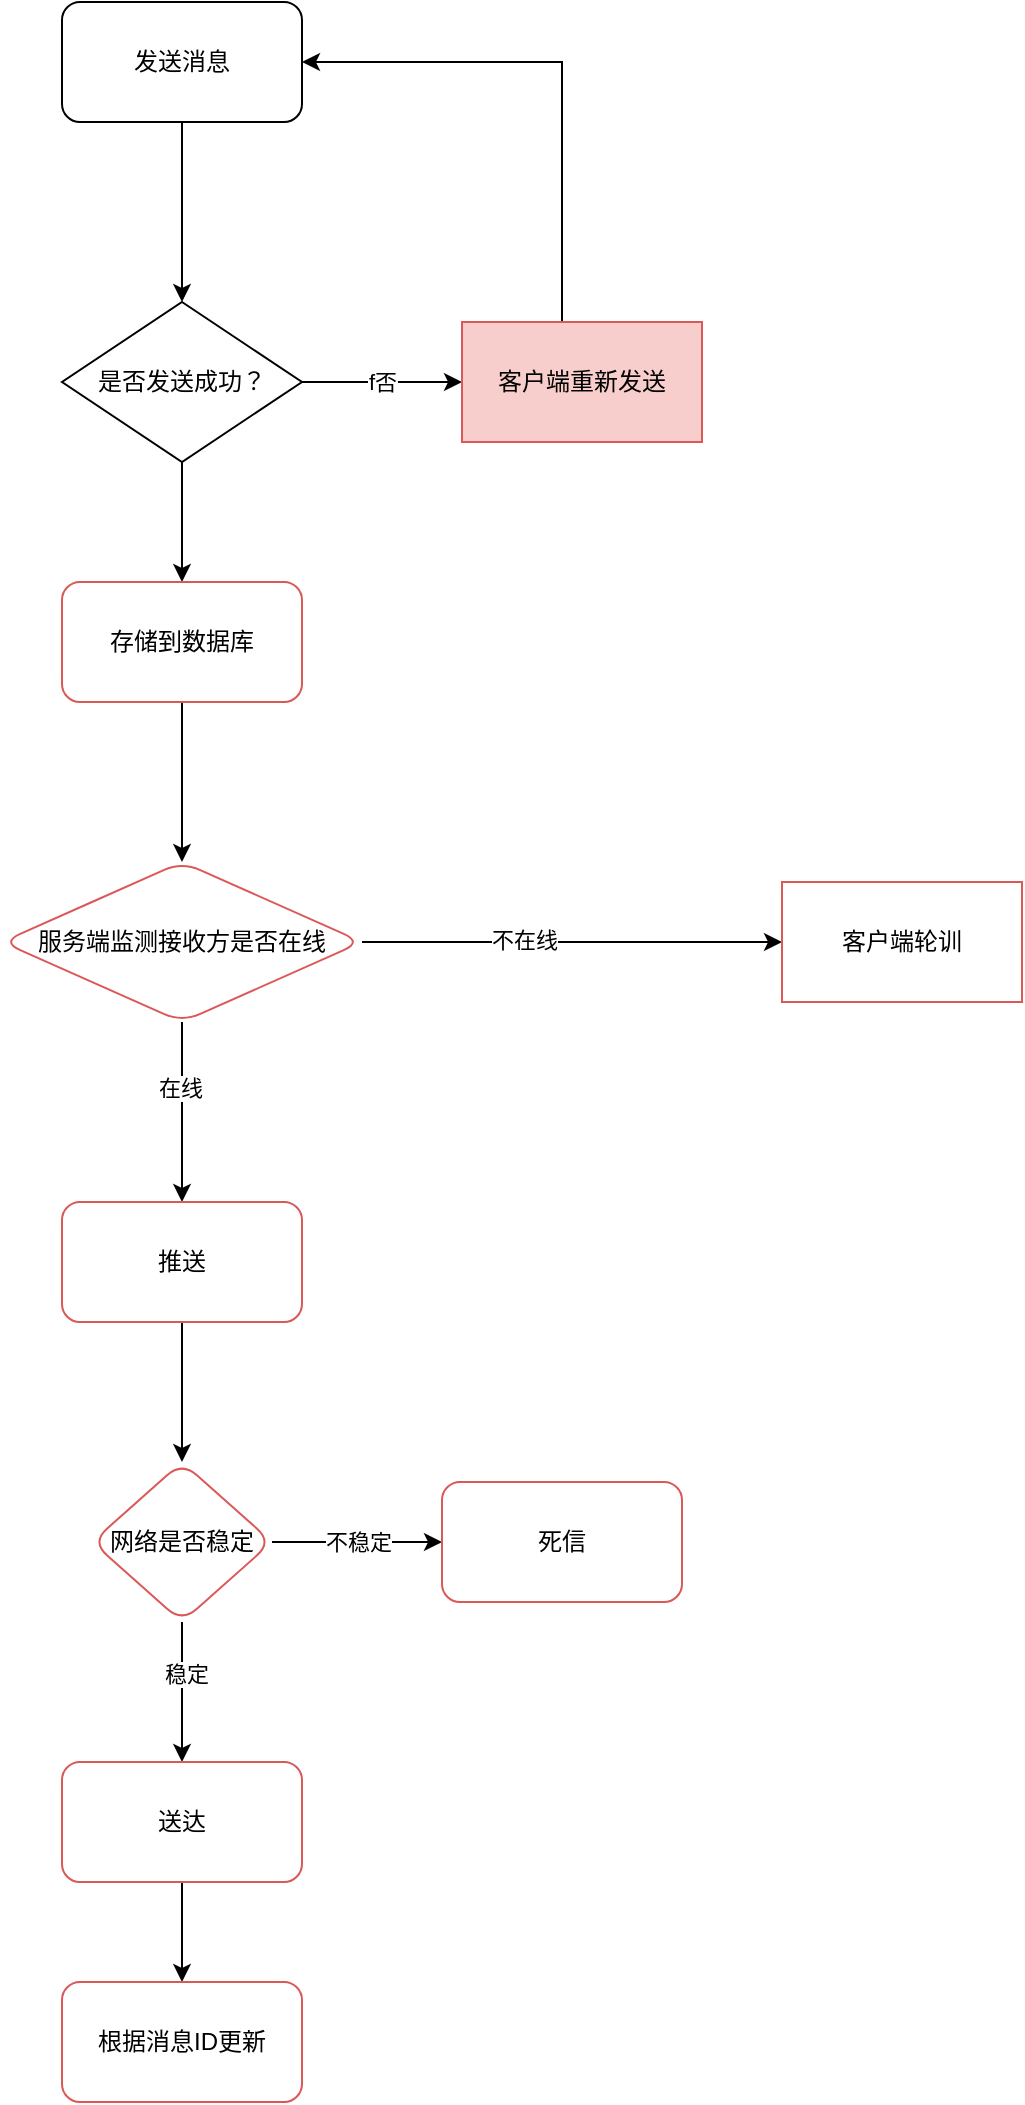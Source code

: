 <mxfile version="15.8.2" type="github">
  <diagram id="ffTTmMqS5Z0PGi2IhsT7" name="Page-1">
    <mxGraphModel dx="782" dy="436" grid="1" gridSize="10" guides="1" tooltips="1" connect="1" arrows="1" fold="1" page="1" pageScale="1" pageWidth="827" pageHeight="1169" math="0" shadow="0">
      <root>
        <mxCell id="0" />
        <mxCell id="1" parent="0" />
        <mxCell id="Q_lDGoC4bMU8ytKsrpr3-30" style="edgeStyle=orthogonalEdgeStyle;rounded=0;orthogonalLoop=1;jettySize=auto;html=1;entryX=0.5;entryY=0;entryDx=0;entryDy=0;" edge="1" parent="1" source="Q_lDGoC4bMU8ytKsrpr3-19" target="Q_lDGoC4bMU8ytKsrpr3-28">
          <mxGeometry relative="1" as="geometry" />
        </mxCell>
        <mxCell id="Q_lDGoC4bMU8ytKsrpr3-19" value="发送消息" style="rounded=1;whiteSpace=wrap;html=1;" vertex="1" parent="1">
          <mxGeometry x="260" y="130" width="120" height="60" as="geometry" />
        </mxCell>
        <mxCell id="Q_lDGoC4bMU8ytKsrpr3-32" value="f否" style="edgeStyle=orthogonalEdgeStyle;rounded=0;orthogonalLoop=1;jettySize=auto;html=1;" edge="1" parent="1" source="Q_lDGoC4bMU8ytKsrpr3-28" target="Q_lDGoC4bMU8ytKsrpr3-31">
          <mxGeometry relative="1" as="geometry" />
        </mxCell>
        <mxCell id="Q_lDGoC4bMU8ytKsrpr3-35" style="edgeStyle=orthogonalEdgeStyle;rounded=0;orthogonalLoop=1;jettySize=auto;html=1;entryX=0.5;entryY=0;entryDx=0;entryDy=0;" edge="1" parent="1" source="Q_lDGoC4bMU8ytKsrpr3-28" target="Q_lDGoC4bMU8ytKsrpr3-34">
          <mxGeometry relative="1" as="geometry" />
        </mxCell>
        <mxCell id="Q_lDGoC4bMU8ytKsrpr3-28" value="是否发送成功？" style="rhombus;whiteSpace=wrap;html=1;" vertex="1" parent="1">
          <mxGeometry x="260" y="280" width="120" height="80" as="geometry" />
        </mxCell>
        <mxCell id="Q_lDGoC4bMU8ytKsrpr3-33" style="edgeStyle=orthogonalEdgeStyle;rounded=0;orthogonalLoop=1;jettySize=auto;html=1;entryX=1;entryY=0.5;entryDx=0;entryDy=0;" edge="1" parent="1" source="Q_lDGoC4bMU8ytKsrpr3-31" target="Q_lDGoC4bMU8ytKsrpr3-19">
          <mxGeometry relative="1" as="geometry">
            <Array as="points">
              <mxPoint x="510" y="160" />
            </Array>
          </mxGeometry>
        </mxCell>
        <mxCell id="Q_lDGoC4bMU8ytKsrpr3-31" value="客户端重新发送" style="whiteSpace=wrap;html=1;fillColor=#f8cecc;strokeColor=#DB5858;" vertex="1" parent="1">
          <mxGeometry x="460" y="290" width="120" height="60" as="geometry" />
        </mxCell>
        <mxCell id="Q_lDGoC4bMU8ytKsrpr3-37" value="" style="edgeStyle=orthogonalEdgeStyle;rounded=0;orthogonalLoop=1;jettySize=auto;html=1;" edge="1" parent="1" source="Q_lDGoC4bMU8ytKsrpr3-34" target="Q_lDGoC4bMU8ytKsrpr3-36">
          <mxGeometry relative="1" as="geometry" />
        </mxCell>
        <mxCell id="Q_lDGoC4bMU8ytKsrpr3-34" value="存储到数据库" style="rounded=1;whiteSpace=wrap;html=1;strokeColor=#DB5858;" vertex="1" parent="1">
          <mxGeometry x="260" y="420" width="120" height="60" as="geometry" />
        </mxCell>
        <mxCell id="Q_lDGoC4bMU8ytKsrpr3-39" value="" style="edgeStyle=orthogonalEdgeStyle;rounded=0;orthogonalLoop=1;jettySize=auto;html=1;" edge="1" parent="1" source="Q_lDGoC4bMU8ytKsrpr3-36" target="Q_lDGoC4bMU8ytKsrpr3-38">
          <mxGeometry relative="1" as="geometry" />
        </mxCell>
        <mxCell id="Q_lDGoC4bMU8ytKsrpr3-40" value="在线" style="edgeLabel;html=1;align=center;verticalAlign=middle;resizable=0;points=[];" vertex="1" connectable="0" parent="Q_lDGoC4bMU8ytKsrpr3-39">
          <mxGeometry x="-0.274" y="-1" relative="1" as="geometry">
            <mxPoint as="offset" />
          </mxGeometry>
        </mxCell>
        <mxCell id="Q_lDGoC4bMU8ytKsrpr3-51" style="edgeStyle=orthogonalEdgeStyle;rounded=0;orthogonalLoop=1;jettySize=auto;html=1;" edge="1" parent="1" source="Q_lDGoC4bMU8ytKsrpr3-36" target="Q_lDGoC4bMU8ytKsrpr3-50">
          <mxGeometry relative="1" as="geometry" />
        </mxCell>
        <mxCell id="Q_lDGoC4bMU8ytKsrpr3-52" value="不在线" style="edgeLabel;html=1;align=center;verticalAlign=middle;resizable=0;points=[];" vertex="1" connectable="0" parent="Q_lDGoC4bMU8ytKsrpr3-51">
          <mxGeometry x="-0.232" y="1" relative="1" as="geometry">
            <mxPoint as="offset" />
          </mxGeometry>
        </mxCell>
        <mxCell id="Q_lDGoC4bMU8ytKsrpr3-36" value="服务端监测接收方是否在线" style="rhombus;whiteSpace=wrap;html=1;rounded=1;strokeColor=#DB5858;" vertex="1" parent="1">
          <mxGeometry x="230" y="560" width="180" height="80" as="geometry" />
        </mxCell>
        <mxCell id="Q_lDGoC4bMU8ytKsrpr3-43" value="" style="edgeStyle=orthogonalEdgeStyle;rounded=0;orthogonalLoop=1;jettySize=auto;html=1;" edge="1" parent="1" source="Q_lDGoC4bMU8ytKsrpr3-38" target="Q_lDGoC4bMU8ytKsrpr3-42">
          <mxGeometry relative="1" as="geometry" />
        </mxCell>
        <mxCell id="Q_lDGoC4bMU8ytKsrpr3-38" value="推送" style="whiteSpace=wrap;html=1;rounded=1;strokeColor=#DB5858;" vertex="1" parent="1">
          <mxGeometry x="260" y="730" width="120" height="60" as="geometry" />
        </mxCell>
        <mxCell id="Q_lDGoC4bMU8ytKsrpr3-46" value="" style="edgeStyle=orthogonalEdgeStyle;rounded=0;orthogonalLoop=1;jettySize=auto;html=1;" edge="1" parent="1" source="Q_lDGoC4bMU8ytKsrpr3-42" target="Q_lDGoC4bMU8ytKsrpr3-45">
          <mxGeometry relative="1" as="geometry" />
        </mxCell>
        <mxCell id="Q_lDGoC4bMU8ytKsrpr3-49" value="稳定" style="edgeLabel;html=1;align=center;verticalAlign=middle;resizable=0;points=[];" vertex="1" connectable="0" parent="Q_lDGoC4bMU8ytKsrpr3-46">
          <mxGeometry x="-0.267" y="2" relative="1" as="geometry">
            <mxPoint as="offset" />
          </mxGeometry>
        </mxCell>
        <mxCell id="Q_lDGoC4bMU8ytKsrpr3-48" value="不稳定" style="edgeStyle=orthogonalEdgeStyle;rounded=0;orthogonalLoop=1;jettySize=auto;html=1;" edge="1" parent="1" source="Q_lDGoC4bMU8ytKsrpr3-42" target="Q_lDGoC4bMU8ytKsrpr3-47">
          <mxGeometry relative="1" as="geometry" />
        </mxCell>
        <mxCell id="Q_lDGoC4bMU8ytKsrpr3-42" value="网络是否稳定" style="rhombus;whiteSpace=wrap;html=1;rounded=1;strokeColor=#DB5858;" vertex="1" parent="1">
          <mxGeometry x="275" y="860" width="90" height="80" as="geometry" />
        </mxCell>
        <mxCell id="Q_lDGoC4bMU8ytKsrpr3-53" style="edgeStyle=orthogonalEdgeStyle;rounded=0;orthogonalLoop=1;jettySize=auto;html=1;" edge="1" parent="1" source="Q_lDGoC4bMU8ytKsrpr3-45">
          <mxGeometry relative="1" as="geometry">
            <mxPoint x="320" y="1120" as="targetPoint" />
          </mxGeometry>
        </mxCell>
        <mxCell id="Q_lDGoC4bMU8ytKsrpr3-45" value="送达" style="whiteSpace=wrap;html=1;rounded=1;strokeColor=#DB5858;" vertex="1" parent="1">
          <mxGeometry x="260" y="1010" width="120" height="60" as="geometry" />
        </mxCell>
        <mxCell id="Q_lDGoC4bMU8ytKsrpr3-47" value="死信" style="whiteSpace=wrap;html=1;rounded=1;strokeColor=#DB5858;" vertex="1" parent="1">
          <mxGeometry x="450" y="870" width="120" height="60" as="geometry" />
        </mxCell>
        <mxCell id="Q_lDGoC4bMU8ytKsrpr3-50" value="客户端轮训" style="rounded=0;whiteSpace=wrap;html=1;strokeColor=#DB5858;" vertex="1" parent="1">
          <mxGeometry x="620" y="570" width="120" height="60" as="geometry" />
        </mxCell>
        <mxCell id="Q_lDGoC4bMU8ytKsrpr3-54" value="根据消息ID更新" style="whiteSpace=wrap;html=1;rounded=1;strokeColor=#DB5858;" vertex="1" parent="1">
          <mxGeometry x="260" y="1120" width="120" height="60" as="geometry" />
        </mxCell>
      </root>
    </mxGraphModel>
  </diagram>
</mxfile>
